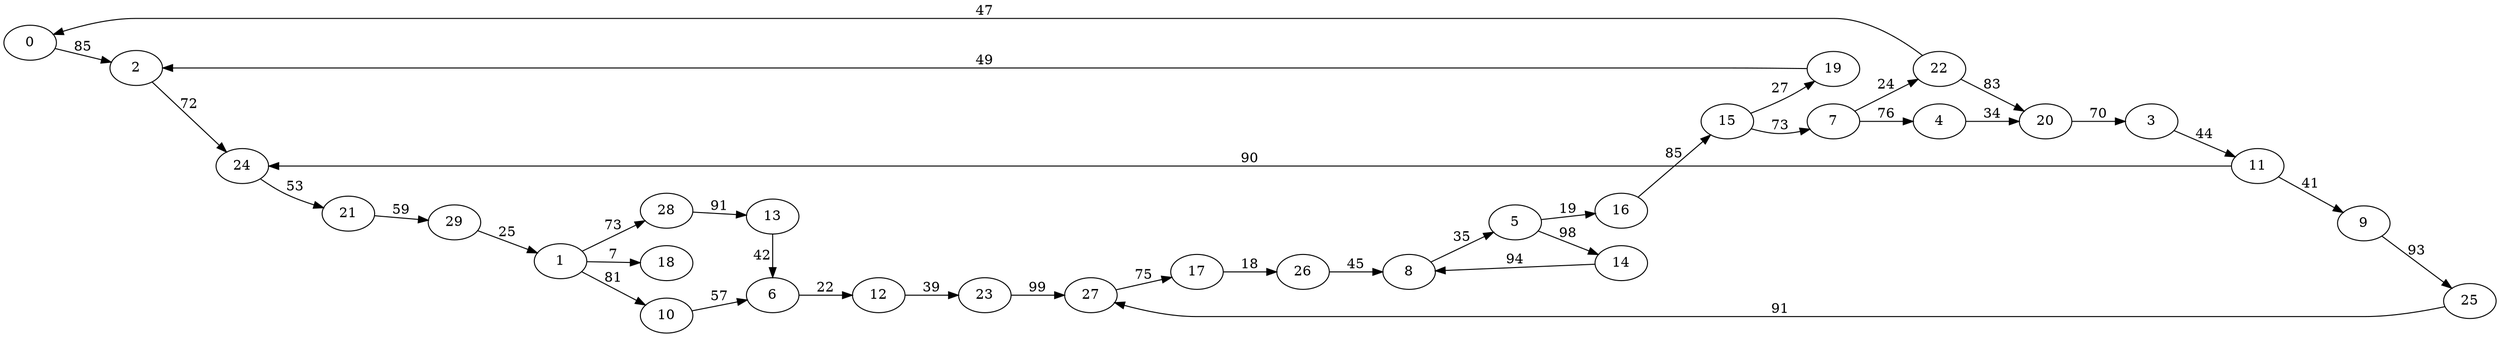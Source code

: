 digraph G {
ranksep = "equally";
rankdir = LR;
{rank = same; 0; };
{rank = same; 2; };
{rank = same; 24; };
{rank = same; 21; };
{rank = same; 29; };
{rank = same; 1; };
{rank = same; 28; 10; 18; };
{rank = same; 13; 6; };
{rank = same; 12; };
{rank = same; 23; };
{rank = same; 27; };
{rank = same; 17; };
{rank = same; 26; };
{rank = same; 8; };
{rank = same; 5; };
{rank = same; 16; 14; };
{rank = same; 15; };
{rank = same; 19; 7; };
{rank = same; 4; 22; };
{rank = same; 20; };
{rank = same; 3; };
{rank = same; 11; };
{rank = same; 9; };
{rank = same; 25; };
{rank = same; };
0->2[label="85"];
2->24[label="72"];
24->21[label="53"];
21->29[label="59"];
29->1[label="25"];
1->28[label="73"];
1->10[label="81"];
1->18[label="7"];
28->13[label="91"];
10->6[label="57"];
18
13->6[label="42"];
6->12[label="22"];
12->23[label="39"];
23->27[label="99"];
27->17[label="75"];
17->26[label="18"];
26->8[label="45"];
8->5[label="35"];
5->16[label="19"];
5->14[label="98"];
16->15[label="85"];
14->8[label="94"];
15->19[label="27"];
15->7[label="73"];
19->2[label="49"];
7->4[label="76"];
7->22[label="24"];
4->20[label="34"];
22->20[label="83"];
22->0[label="47"];
20->3[label="70"];
3->11[label="44"];
11->9[label="41"];
11->24[label="90"];
9->25[label="93"];
25->27[label="91"];
}
